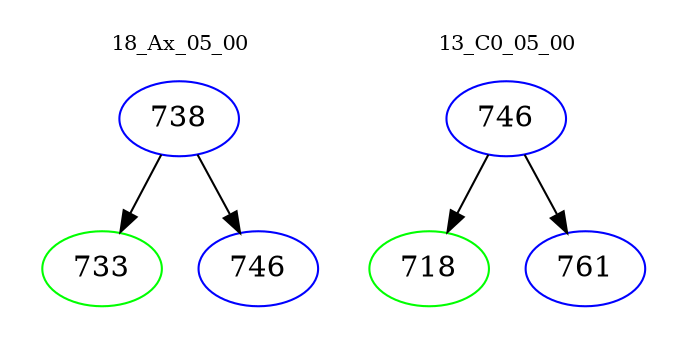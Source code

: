 digraph{
subgraph cluster_0 {
color = white
label = "18_Ax_05_00";
fontsize=10;
T0_738 [label="738", color="blue"]
T0_738 -> T0_733 [color="black"]
T0_733 [label="733", color="green"]
T0_738 -> T0_746 [color="black"]
T0_746 [label="746", color="blue"]
}
subgraph cluster_1 {
color = white
label = "13_C0_05_00";
fontsize=10;
T1_746 [label="746", color="blue"]
T1_746 -> T1_718 [color="black"]
T1_718 [label="718", color="green"]
T1_746 -> T1_761 [color="black"]
T1_761 [label="761", color="blue"]
}
}
